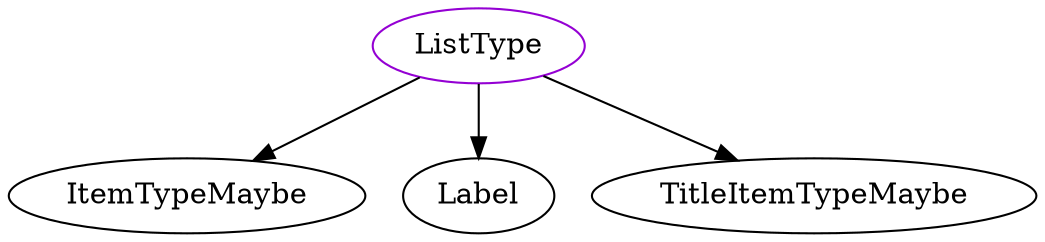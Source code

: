 digraph listtype{
ListType -> ItemTypeMaybe;
ListType -> Label;
ListType -> TitleItemTypeMaybe;
ListType	[shape=oval, color=darkviolet, label="ListType"];
}
